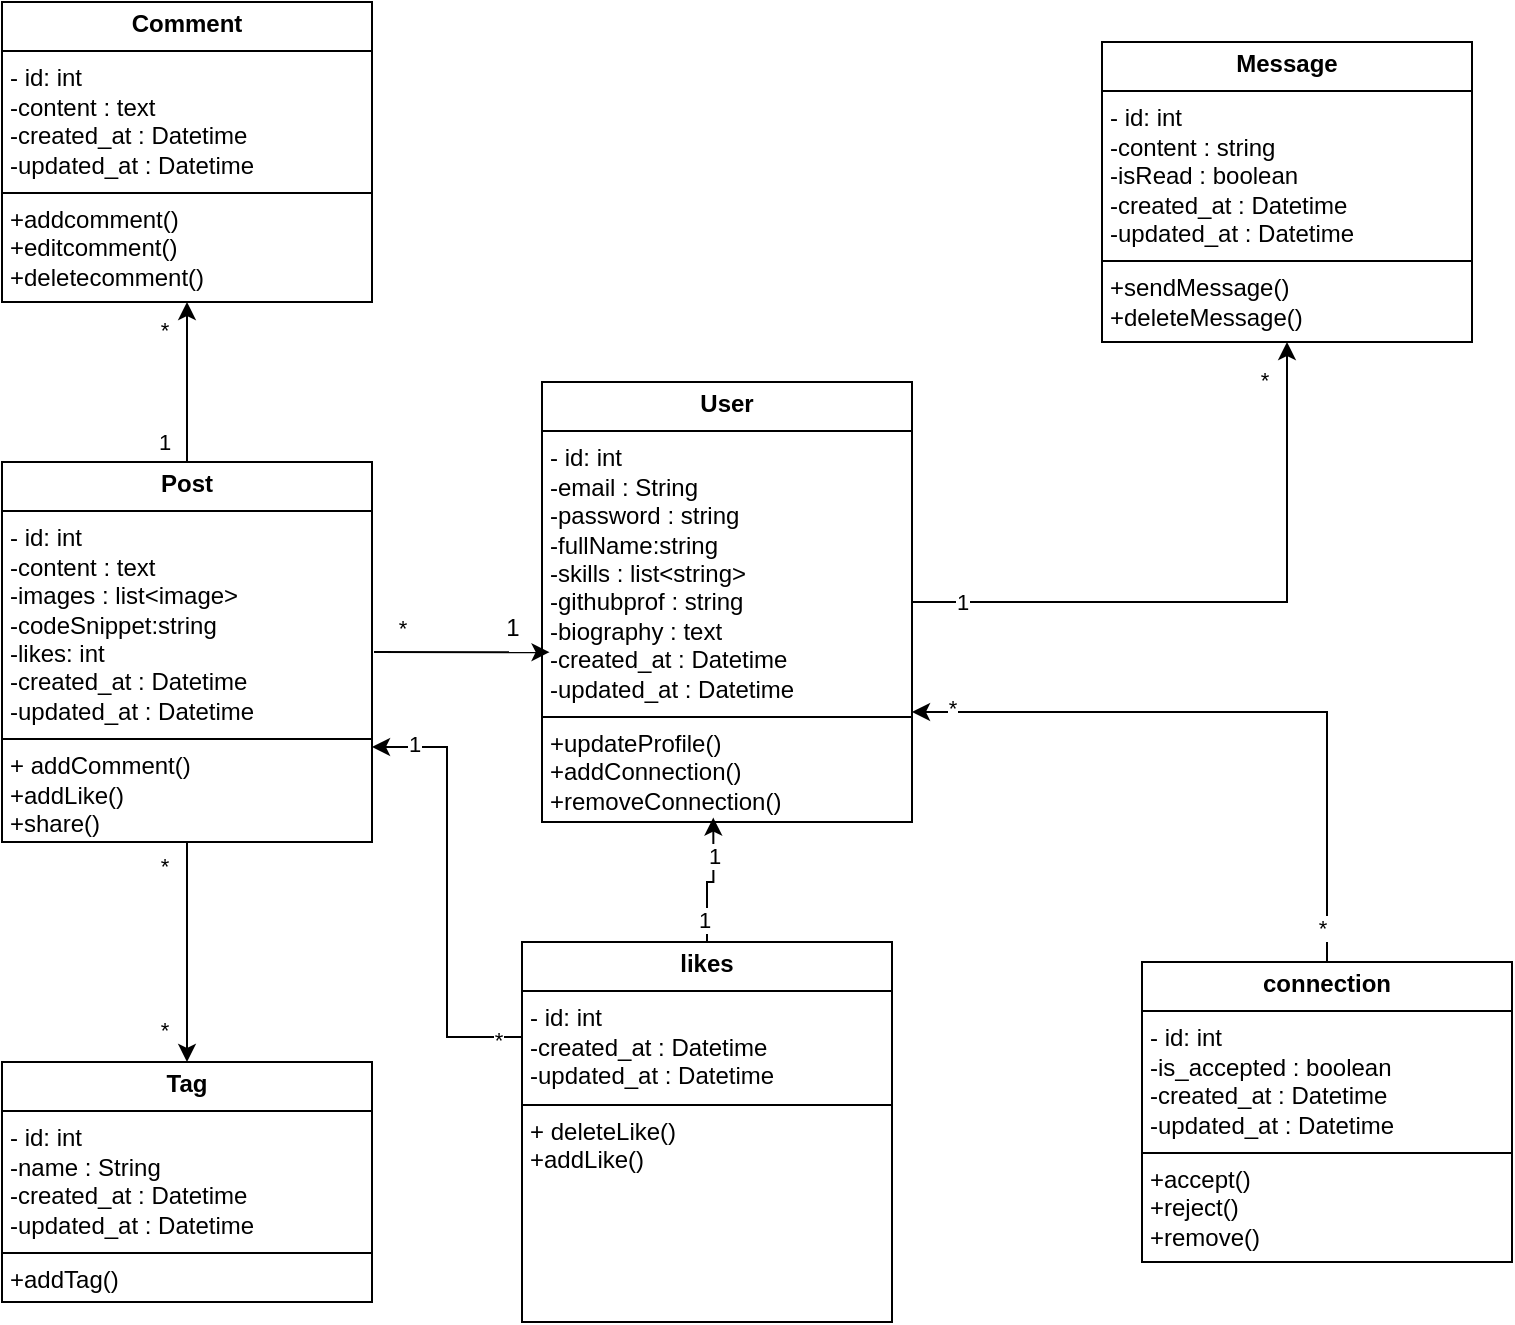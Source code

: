 <mxfile version="26.0.16">
  <diagram name="Page-1" id="zjz1VW1G4PJF0TLnM23w">
    <mxGraphModel dx="956" dy="1487" grid="1" gridSize="10" guides="1" tooltips="1" connect="1" arrows="1" fold="1" page="1" pageScale="1" pageWidth="850" pageHeight="1100" math="0" shadow="0">
      <root>
        <mxCell id="0" />
        <mxCell id="1" parent="0" />
        <mxCell id="TDN5ABYLrMyg_Qco41y6-17" style="edgeStyle=orthogonalEdgeStyle;rounded=0;orthogonalLoop=1;jettySize=auto;html=1;exitX=1;exitY=0.5;exitDx=0;exitDy=0;entryX=0.5;entryY=1;entryDx=0;entryDy=0;" parent="1" source="TDN5ABYLrMyg_Qco41y6-1" target="TDN5ABYLrMyg_Qco41y6-6" edge="1">
          <mxGeometry relative="1" as="geometry" />
        </mxCell>
        <mxCell id="TDN5ABYLrMyg_Qco41y6-25" value="1" style="edgeLabel;html=1;align=center;verticalAlign=middle;resizable=0;points=[];" parent="TDN5ABYLrMyg_Qco41y6-17" vertex="1" connectable="0">
          <mxGeometry x="-0.844" relative="1" as="geometry">
            <mxPoint as="offset" />
          </mxGeometry>
        </mxCell>
        <mxCell id="TDN5ABYLrMyg_Qco41y6-26" value="*" style="edgeLabel;html=1;align=center;verticalAlign=middle;resizable=0;points=[];" parent="TDN5ABYLrMyg_Qco41y6-17" vertex="1" connectable="0">
          <mxGeometry x="0.884" y="2" relative="1" as="geometry">
            <mxPoint x="-10" as="offset" />
          </mxGeometry>
        </mxCell>
        <mxCell id="TDN5ABYLrMyg_Qco41y6-1" value="&lt;p style=&quot;margin:0px;margin-top:4px;text-align:center;&quot;&gt;&lt;b&gt;User&lt;/b&gt;&lt;/p&gt;&lt;hr size=&quot;1&quot; style=&quot;border-style:solid;&quot;&gt;&lt;p style=&quot;margin:0px;margin-left:4px;&quot;&gt;- id: int&lt;/p&gt;&lt;p style=&quot;margin:0px;margin-left:4px;&quot;&gt;-email : String&lt;/p&gt;&lt;p style=&quot;margin:0px;margin-left:4px;&quot;&gt;-password : string&lt;/p&gt;&lt;p style=&quot;margin:0px;margin-left:4px;&quot;&gt;-fullName:string&lt;/p&gt;&lt;p style=&quot;margin:0px;margin-left:4px;&quot;&gt;-skills : list&amp;lt;string&amp;gt;&lt;/p&gt;&lt;p style=&quot;margin:0px;margin-left:4px;&quot;&gt;-githubprof : string&lt;/p&gt;&lt;p style=&quot;margin:0px;margin-left:4px;&quot;&gt;-biography : text&lt;/p&gt;&lt;p style=&quot;margin:0px;margin-left:4px;&quot;&gt;-created_at : Datetime&lt;/p&gt;&lt;p style=&quot;margin:0px;margin-left:4px;&quot;&gt;-updated_at : Datetime&lt;/p&gt;&lt;hr size=&quot;1&quot; style=&quot;border-style:solid;&quot;&gt;&lt;p style=&quot;margin:0px;margin-left:4px;&quot;&gt;&lt;span style=&quot;background-color: transparent; color: light-dark(rgb(0, 0, 0), rgb(255, 255, 255));&quot;&gt;+updateProfile()&lt;/span&gt;&lt;/p&gt;&lt;p style=&quot;margin:0px;margin-left:4px;&quot;&gt;+addConnection()&lt;/p&gt;&lt;p style=&quot;margin:0px;margin-left:4px;&quot;&gt;+removeConnection()&lt;/p&gt;" style="verticalAlign=top;align=left;overflow=fill;html=1;whiteSpace=wrap;" parent="1" vertex="1">
          <mxGeometry x="270" y="140" width="185" height="220" as="geometry" />
        </mxCell>
        <mxCell id="TDN5ABYLrMyg_Qco41y6-8" style="edgeStyle=orthogonalEdgeStyle;rounded=0;orthogonalLoop=1;jettySize=auto;html=1;exitX=0.5;exitY=0;exitDx=0;exitDy=0;entryX=0.5;entryY=1;entryDx=0;entryDy=0;" parent="1" source="TDN5ABYLrMyg_Qco41y6-2" target="TDN5ABYLrMyg_Qco41y6-7" edge="1">
          <mxGeometry relative="1" as="geometry" />
        </mxCell>
        <mxCell id="TDN5ABYLrMyg_Qco41y6-9" value="1" style="edgeLabel;html=1;align=center;verticalAlign=middle;resizable=0;points=[];" parent="TDN5ABYLrMyg_Qco41y6-8" vertex="1" connectable="0">
          <mxGeometry x="-0.732" y="-1" relative="1" as="geometry">
            <mxPoint x="-13" as="offset" />
          </mxGeometry>
        </mxCell>
        <mxCell id="TDN5ABYLrMyg_Qco41y6-10" value="*" style="edgeLabel;html=1;align=center;verticalAlign=middle;resizable=0;points=[];" parent="TDN5ABYLrMyg_Qco41y6-8" vertex="1" connectable="0">
          <mxGeometry x="0.661" y="1" relative="1" as="geometry">
            <mxPoint x="-11" as="offset" />
          </mxGeometry>
        </mxCell>
        <mxCell id="TDN5ABYLrMyg_Qco41y6-13" style="edgeStyle=orthogonalEdgeStyle;rounded=0;orthogonalLoop=1;jettySize=auto;html=1;exitX=0.5;exitY=1;exitDx=0;exitDy=0;" parent="1" source="TDN5ABYLrMyg_Qco41y6-2" target="TDN5ABYLrMyg_Qco41y6-3" edge="1">
          <mxGeometry relative="1" as="geometry" />
        </mxCell>
        <mxCell id="TDN5ABYLrMyg_Qco41y6-20" value="*" style="edgeLabel;html=1;align=center;verticalAlign=middle;resizable=0;points=[];" parent="TDN5ABYLrMyg_Qco41y6-13" vertex="1" connectable="0">
          <mxGeometry x="0.711" relative="1" as="geometry">
            <mxPoint x="-12" as="offset" />
          </mxGeometry>
        </mxCell>
        <mxCell id="TDN5ABYLrMyg_Qco41y6-21" value="*" style="edgeLabel;html=1;align=center;verticalAlign=middle;resizable=0;points=[];" parent="TDN5ABYLrMyg_Qco41y6-13" vertex="1" connectable="0">
          <mxGeometry x="-0.786" relative="1" as="geometry">
            <mxPoint x="-12" as="offset" />
          </mxGeometry>
        </mxCell>
        <mxCell id="TDN5ABYLrMyg_Qco41y6-2" value="&lt;p style=&quot;margin:0px;margin-top:4px;text-align:center;&quot;&gt;&lt;b&gt;Post&lt;/b&gt;&lt;/p&gt;&lt;hr size=&quot;1&quot; style=&quot;border-style:solid;&quot;&gt;&lt;p style=&quot;margin:0px;margin-left:4px;&quot;&gt;- id: int&lt;/p&gt;&lt;p style=&quot;margin:0px;margin-left:4px;&quot;&gt;-content : text&lt;/p&gt;&lt;p style=&quot;margin:0px;margin-left:4px;&quot;&gt;-images : list&amp;lt;image&amp;gt;&lt;/p&gt;&lt;p style=&quot;margin:0px;margin-left:4px;&quot;&gt;-codeSnippet:string&lt;/p&gt;&lt;p style=&quot;margin:0px;margin-left:4px;&quot;&gt;-likes: int&lt;/p&gt;&lt;p style=&quot;margin:0px;margin-left:4px;&quot;&gt;-created_at : Datetime&lt;/p&gt;&lt;p style=&quot;margin:0px;margin-left:4px;&quot;&gt;-updated_at : Datetime&lt;/p&gt;&lt;hr size=&quot;1&quot; style=&quot;border-style:solid;&quot;&gt;&lt;p style=&quot;margin:0px;margin-left:4px;&quot;&gt;+ addComment()&lt;/p&gt;&lt;p style=&quot;margin:0px;margin-left:4px;&quot;&gt;+addLike()&lt;/p&gt;&lt;p style=&quot;margin:0px;margin-left:4px;&quot;&gt;+share()&lt;/p&gt;&lt;p style=&quot;margin:0px;margin-left:4px;&quot;&gt;+delete()&lt;/p&gt;" style="verticalAlign=top;align=left;overflow=fill;html=1;whiteSpace=wrap;" parent="1" vertex="1">
          <mxGeometry y="180" width="185" height="190" as="geometry" />
        </mxCell>
        <mxCell id="TDN5ABYLrMyg_Qco41y6-3" value="&lt;p style=&quot;margin:0px;margin-top:4px;text-align:center;&quot;&gt;&lt;b&gt;Tag&lt;/b&gt;&lt;/p&gt;&lt;hr size=&quot;1&quot; style=&quot;border-style:solid;&quot;&gt;&lt;p style=&quot;margin:0px;margin-left:4px;&quot;&gt;- id: int&lt;/p&gt;&lt;p style=&quot;margin:0px;margin-left:4px;&quot;&gt;-name : String&lt;/p&gt;&lt;p style=&quot;margin:0px;margin-left:4px;&quot;&gt;-created_at : Datetime&lt;/p&gt;&lt;p style=&quot;margin:0px;margin-left:4px;&quot;&gt;-updated_at : Datetime&lt;/p&gt;&lt;hr size=&quot;1&quot; style=&quot;border-style:solid;&quot;&gt;&lt;p style=&quot;margin:0px;margin-left:4px;&quot;&gt;&lt;span style=&quot;background-color: transparent; color: light-dark(rgb(0, 0, 0), rgb(255, 255, 255));&quot;&gt;+addTag()&lt;/span&gt;&lt;/p&gt;&lt;p style=&quot;margin:0px;margin-left:4px;&quot;&gt;&lt;br&gt;&lt;/p&gt;" style="verticalAlign=top;align=left;overflow=fill;html=1;whiteSpace=wrap;" parent="1" vertex="1">
          <mxGeometry y="480" width="185" height="120" as="geometry" />
        </mxCell>
        <mxCell id="TDN5ABYLrMyg_Qco41y6-16" style="edgeStyle=orthogonalEdgeStyle;rounded=0;orthogonalLoop=1;jettySize=auto;html=1;exitX=0.5;exitY=0;exitDx=0;exitDy=0;entryX=1;entryY=0.75;entryDx=0;entryDy=0;" parent="1" source="TDN5ABYLrMyg_Qco41y6-5" target="TDN5ABYLrMyg_Qco41y6-1" edge="1">
          <mxGeometry relative="1" as="geometry" />
        </mxCell>
        <mxCell id="TDN5ABYLrMyg_Qco41y6-23" value="*" style="edgeLabel;html=1;align=center;verticalAlign=middle;resizable=0;points=[];" parent="TDN5ABYLrMyg_Qco41y6-16" vertex="1" connectable="0">
          <mxGeometry x="-0.894" y="3" relative="1" as="geometry">
            <mxPoint as="offset" />
          </mxGeometry>
        </mxCell>
        <mxCell id="TDN5ABYLrMyg_Qco41y6-24" value="*" style="edgeLabel;html=1;align=center;verticalAlign=middle;resizable=0;points=[];" parent="TDN5ABYLrMyg_Qco41y6-16" vertex="1" connectable="0">
          <mxGeometry x="0.88" y="-2" relative="1" as="geometry">
            <mxPoint as="offset" />
          </mxGeometry>
        </mxCell>
        <mxCell id="TDN5ABYLrMyg_Qco41y6-5" value="&lt;p style=&quot;margin:0px;margin-top:4px;text-align:center;&quot;&gt;&lt;b&gt;connection&lt;/b&gt;&lt;/p&gt;&lt;hr size=&quot;1&quot; style=&quot;border-style:solid;&quot;&gt;&lt;p style=&quot;margin:0px;margin-left:4px;&quot;&gt;- id: int&lt;/p&gt;&lt;p style=&quot;margin:0px;margin-left:4px;&quot;&gt;-is_accepted : boolean&lt;/p&gt;&lt;p style=&quot;margin:0px;margin-left:4px;&quot;&gt;-created_at : Datetime&lt;/p&gt;&lt;p style=&quot;margin:0px;margin-left:4px;&quot;&gt;-updated_at : Datetime&lt;/p&gt;&lt;hr size=&quot;1&quot; style=&quot;border-style:solid;&quot;&gt;&lt;p style=&quot;margin:0px;margin-left:4px;&quot;&gt;&lt;span style=&quot;background-color: transparent; color: light-dark(rgb(0, 0, 0), rgb(255, 255, 255));&quot;&gt;+accept()&lt;/span&gt;&lt;/p&gt;&lt;p style=&quot;margin:0px;margin-left:4px;&quot;&gt;&lt;span style=&quot;background-color: transparent; color: light-dark(rgb(0, 0, 0), rgb(255, 255, 255));&quot;&gt;+reject()&lt;/span&gt;&lt;/p&gt;&lt;p style=&quot;margin:0px;margin-left:4px;&quot;&gt;&lt;span style=&quot;background-color: transparent; color: light-dark(rgb(0, 0, 0), rgb(255, 255, 255));&quot;&gt;+remove()&lt;/span&gt;&lt;/p&gt;&lt;p style=&quot;margin:0px;margin-left:4px;&quot;&gt;&lt;br&gt;&lt;/p&gt;" style="verticalAlign=top;align=left;overflow=fill;html=1;whiteSpace=wrap;" parent="1" vertex="1">
          <mxGeometry x="570" y="430" width="185" height="150" as="geometry" />
        </mxCell>
        <mxCell id="TDN5ABYLrMyg_Qco41y6-6" value="&lt;p style=&quot;margin:0px;margin-top:4px;text-align:center;&quot;&gt;&lt;b&gt;Message&lt;/b&gt;&lt;/p&gt;&lt;hr size=&quot;1&quot; style=&quot;border-style:solid;&quot;&gt;&lt;p style=&quot;margin:0px;margin-left:4px;&quot;&gt;- id: int&lt;/p&gt;&lt;p style=&quot;margin:0px;margin-left:4px;&quot;&gt;-content : string&lt;/p&gt;&lt;p style=&quot;margin:0px;margin-left:4px;&quot;&gt;-isRead : boolean&lt;/p&gt;&lt;p style=&quot;margin:0px;margin-left:4px;&quot;&gt;-created_at : Datetime&lt;/p&gt;&lt;p style=&quot;margin:0px;margin-left:4px;&quot;&gt;-updated_at : Datetime&lt;/p&gt;&lt;hr size=&quot;1&quot; style=&quot;border-style:solid;&quot;&gt;&lt;p style=&quot;margin:0px;margin-left:4px;&quot;&gt;&lt;span style=&quot;background-color: transparent; color: light-dark(rgb(0, 0, 0), rgb(255, 255, 255));&quot;&gt;+sendMessage()&lt;/span&gt;&lt;/p&gt;&lt;p style=&quot;margin:0px;margin-left:4px;&quot;&gt;&lt;span style=&quot;background-color: transparent; color: light-dark(rgb(0, 0, 0), rgb(255, 255, 255));&quot;&gt;+deleteMessage()&lt;/span&gt;&lt;/p&gt;&lt;p style=&quot;margin:0px;margin-left:4px;&quot;&gt;&lt;br&gt;&lt;/p&gt;" style="verticalAlign=top;align=left;overflow=fill;html=1;whiteSpace=wrap;" parent="1" vertex="1">
          <mxGeometry x="550" y="-30" width="185" height="150" as="geometry" />
        </mxCell>
        <mxCell id="TDN5ABYLrMyg_Qco41y6-7" value="&lt;p style=&quot;margin:0px;margin-top:4px;text-align:center;&quot;&gt;&lt;b&gt;Comment&lt;/b&gt;&lt;/p&gt;&lt;hr size=&quot;1&quot; style=&quot;border-style:solid;&quot;&gt;&lt;p style=&quot;margin:0px;margin-left:4px;&quot;&gt;- id: int&lt;/p&gt;&lt;p style=&quot;margin:0px;margin-left:4px;&quot;&gt;-content : text&lt;/p&gt;&lt;p style=&quot;margin:0px;margin-left:4px;&quot;&gt;-created_at : Datetime&lt;/p&gt;&lt;p style=&quot;margin:0px;margin-left:4px;&quot;&gt;-updated_at : Datetime&lt;/p&gt;&lt;hr size=&quot;1&quot; style=&quot;border-style:solid;&quot;&gt;&lt;p style=&quot;margin:0px;margin-left:4px;&quot;&gt;&lt;span style=&quot;background-color: transparent; color: light-dark(rgb(0, 0, 0), rgb(255, 255, 255));&quot;&gt;+addcomment()&lt;/span&gt;&lt;/p&gt;&lt;p style=&quot;margin:0px;margin-left:4px;&quot;&gt;&lt;span style=&quot;background-color: transparent; color: light-dark(rgb(0, 0, 0), rgb(255, 255, 255));&quot;&gt;+editcomment()&lt;/span&gt;&lt;/p&gt;&lt;p style=&quot;margin:0px;margin-left:4px;&quot;&gt;&lt;span style=&quot;background-color: transparent; color: light-dark(rgb(0, 0, 0), rgb(255, 255, 255));&quot;&gt;+deletecomment()&lt;/span&gt;&lt;/p&gt;&lt;p style=&quot;margin:0px;margin-left:4px;&quot;&gt;&lt;br&gt;&lt;/p&gt;" style="verticalAlign=top;align=left;overflow=fill;html=1;whiteSpace=wrap;" parent="1" vertex="1">
          <mxGeometry y="-50" width="185" height="150" as="geometry" />
        </mxCell>
        <mxCell id="TDN5ABYLrMyg_Qco41y6-11" style="edgeStyle=orthogonalEdgeStyle;rounded=0;orthogonalLoop=1;jettySize=auto;html=1;entryX=0.015;entryY=0.614;entryDx=0;entryDy=0;entryPerimeter=0;" parent="1" edge="1">
          <mxGeometry relative="1" as="geometry">
            <mxPoint x="186" y="275.059" as="sourcePoint" />
            <mxPoint x="273.775" y="275.08" as="targetPoint" />
          </mxGeometry>
        </mxCell>
        <mxCell id="TDN5ABYLrMyg_Qco41y6-19" value="*" style="edgeLabel;html=1;align=center;verticalAlign=middle;resizable=0;points=[];" parent="TDN5ABYLrMyg_Qco41y6-11" vertex="1" connectable="0">
          <mxGeometry x="-0.688" y="10" relative="1" as="geometry">
            <mxPoint y="-2" as="offset" />
          </mxGeometry>
        </mxCell>
        <mxCell id="TDN5ABYLrMyg_Qco41y6-18" value="1" style="text;html=1;align=center;verticalAlign=middle;resizable=0;points=[];autosize=1;strokeColor=none;fillColor=none;" parent="1" vertex="1">
          <mxGeometry x="240" y="248" width="30" height="30" as="geometry" />
        </mxCell>
        <mxCell id="OAWh4VpX2A6Wg1zmq-9r-4" style="edgeStyle=orthogonalEdgeStyle;rounded=0;orthogonalLoop=1;jettySize=auto;html=1;exitX=0;exitY=0.25;exitDx=0;exitDy=0;entryX=1;entryY=0.75;entryDx=0;entryDy=0;" edge="1" parent="1" source="OAWh4VpX2A6Wg1zmq-9r-2" target="TDN5ABYLrMyg_Qco41y6-2">
          <mxGeometry relative="1" as="geometry" />
        </mxCell>
        <mxCell id="OAWh4VpX2A6Wg1zmq-9r-7" value="1" style="edgeLabel;html=1;align=center;verticalAlign=middle;resizable=0;points=[];" vertex="1" connectable="0" parent="OAWh4VpX2A6Wg1zmq-9r-4">
          <mxGeometry x="0.808" y="-2" relative="1" as="geometry">
            <mxPoint as="offset" />
          </mxGeometry>
        </mxCell>
        <mxCell id="OAWh4VpX2A6Wg1zmq-9r-8" value="*" style="edgeLabel;html=1;align=center;verticalAlign=middle;resizable=0;points=[];" vertex="1" connectable="0" parent="OAWh4VpX2A6Wg1zmq-9r-4">
          <mxGeometry x="-0.887" y="1" relative="1" as="geometry">
            <mxPoint as="offset" />
          </mxGeometry>
        </mxCell>
        <mxCell id="OAWh4VpX2A6Wg1zmq-9r-2" value="&lt;p style=&quot;margin:0px;margin-top:4px;text-align:center;&quot;&gt;&lt;b&gt;likes&lt;/b&gt;&lt;/p&gt;&lt;hr size=&quot;1&quot; style=&quot;border-style:solid;&quot;&gt;&lt;p style=&quot;margin:0px;margin-left:4px;&quot;&gt;- id: int&lt;/p&gt;&lt;p style=&quot;margin:0px;margin-left:4px;&quot;&gt;-created_at : Datetime&lt;/p&gt;&lt;p style=&quot;margin:0px;margin-left:4px;&quot;&gt;-updated_at : Datetime&lt;/p&gt;&lt;hr size=&quot;1&quot; style=&quot;border-style:solid;&quot;&gt;&lt;p style=&quot;margin:0px;margin-left:4px;&quot;&gt;+ deleteLike()&lt;/p&gt;&lt;p style=&quot;margin:0px;margin-left:4px;&quot;&gt;+addLike()&lt;/p&gt;&lt;p style=&quot;margin:0px;margin-left:4px;&quot;&gt;&lt;br&gt;&lt;/p&gt;" style="verticalAlign=top;align=left;overflow=fill;html=1;whiteSpace=wrap;" vertex="1" parent="1">
          <mxGeometry x="260" y="420" width="185" height="190" as="geometry" />
        </mxCell>
        <mxCell id="OAWh4VpX2A6Wg1zmq-9r-3" style="edgeStyle=orthogonalEdgeStyle;rounded=0;orthogonalLoop=1;jettySize=auto;html=1;entryX=0.463;entryY=0.99;entryDx=0;entryDy=0;entryPerimeter=0;" edge="1" parent="1" source="OAWh4VpX2A6Wg1zmq-9r-2" target="TDN5ABYLrMyg_Qco41y6-1">
          <mxGeometry relative="1" as="geometry" />
        </mxCell>
        <mxCell id="OAWh4VpX2A6Wg1zmq-9r-5" value="1" style="edgeLabel;html=1;align=center;verticalAlign=middle;resizable=0;points=[];" vertex="1" connectable="0" parent="OAWh4VpX2A6Wg1zmq-9r-3">
          <mxGeometry x="-0.645" y="2" relative="1" as="geometry">
            <mxPoint as="offset" />
          </mxGeometry>
        </mxCell>
        <mxCell id="OAWh4VpX2A6Wg1zmq-9r-6" value="1" style="edgeLabel;html=1;align=center;verticalAlign=middle;resizable=0;points=[];" vertex="1" connectable="0" parent="OAWh4VpX2A6Wg1zmq-9r-3">
          <mxGeometry x="0.426" relative="1" as="geometry">
            <mxPoint as="offset" />
          </mxGeometry>
        </mxCell>
      </root>
    </mxGraphModel>
  </diagram>
</mxfile>

